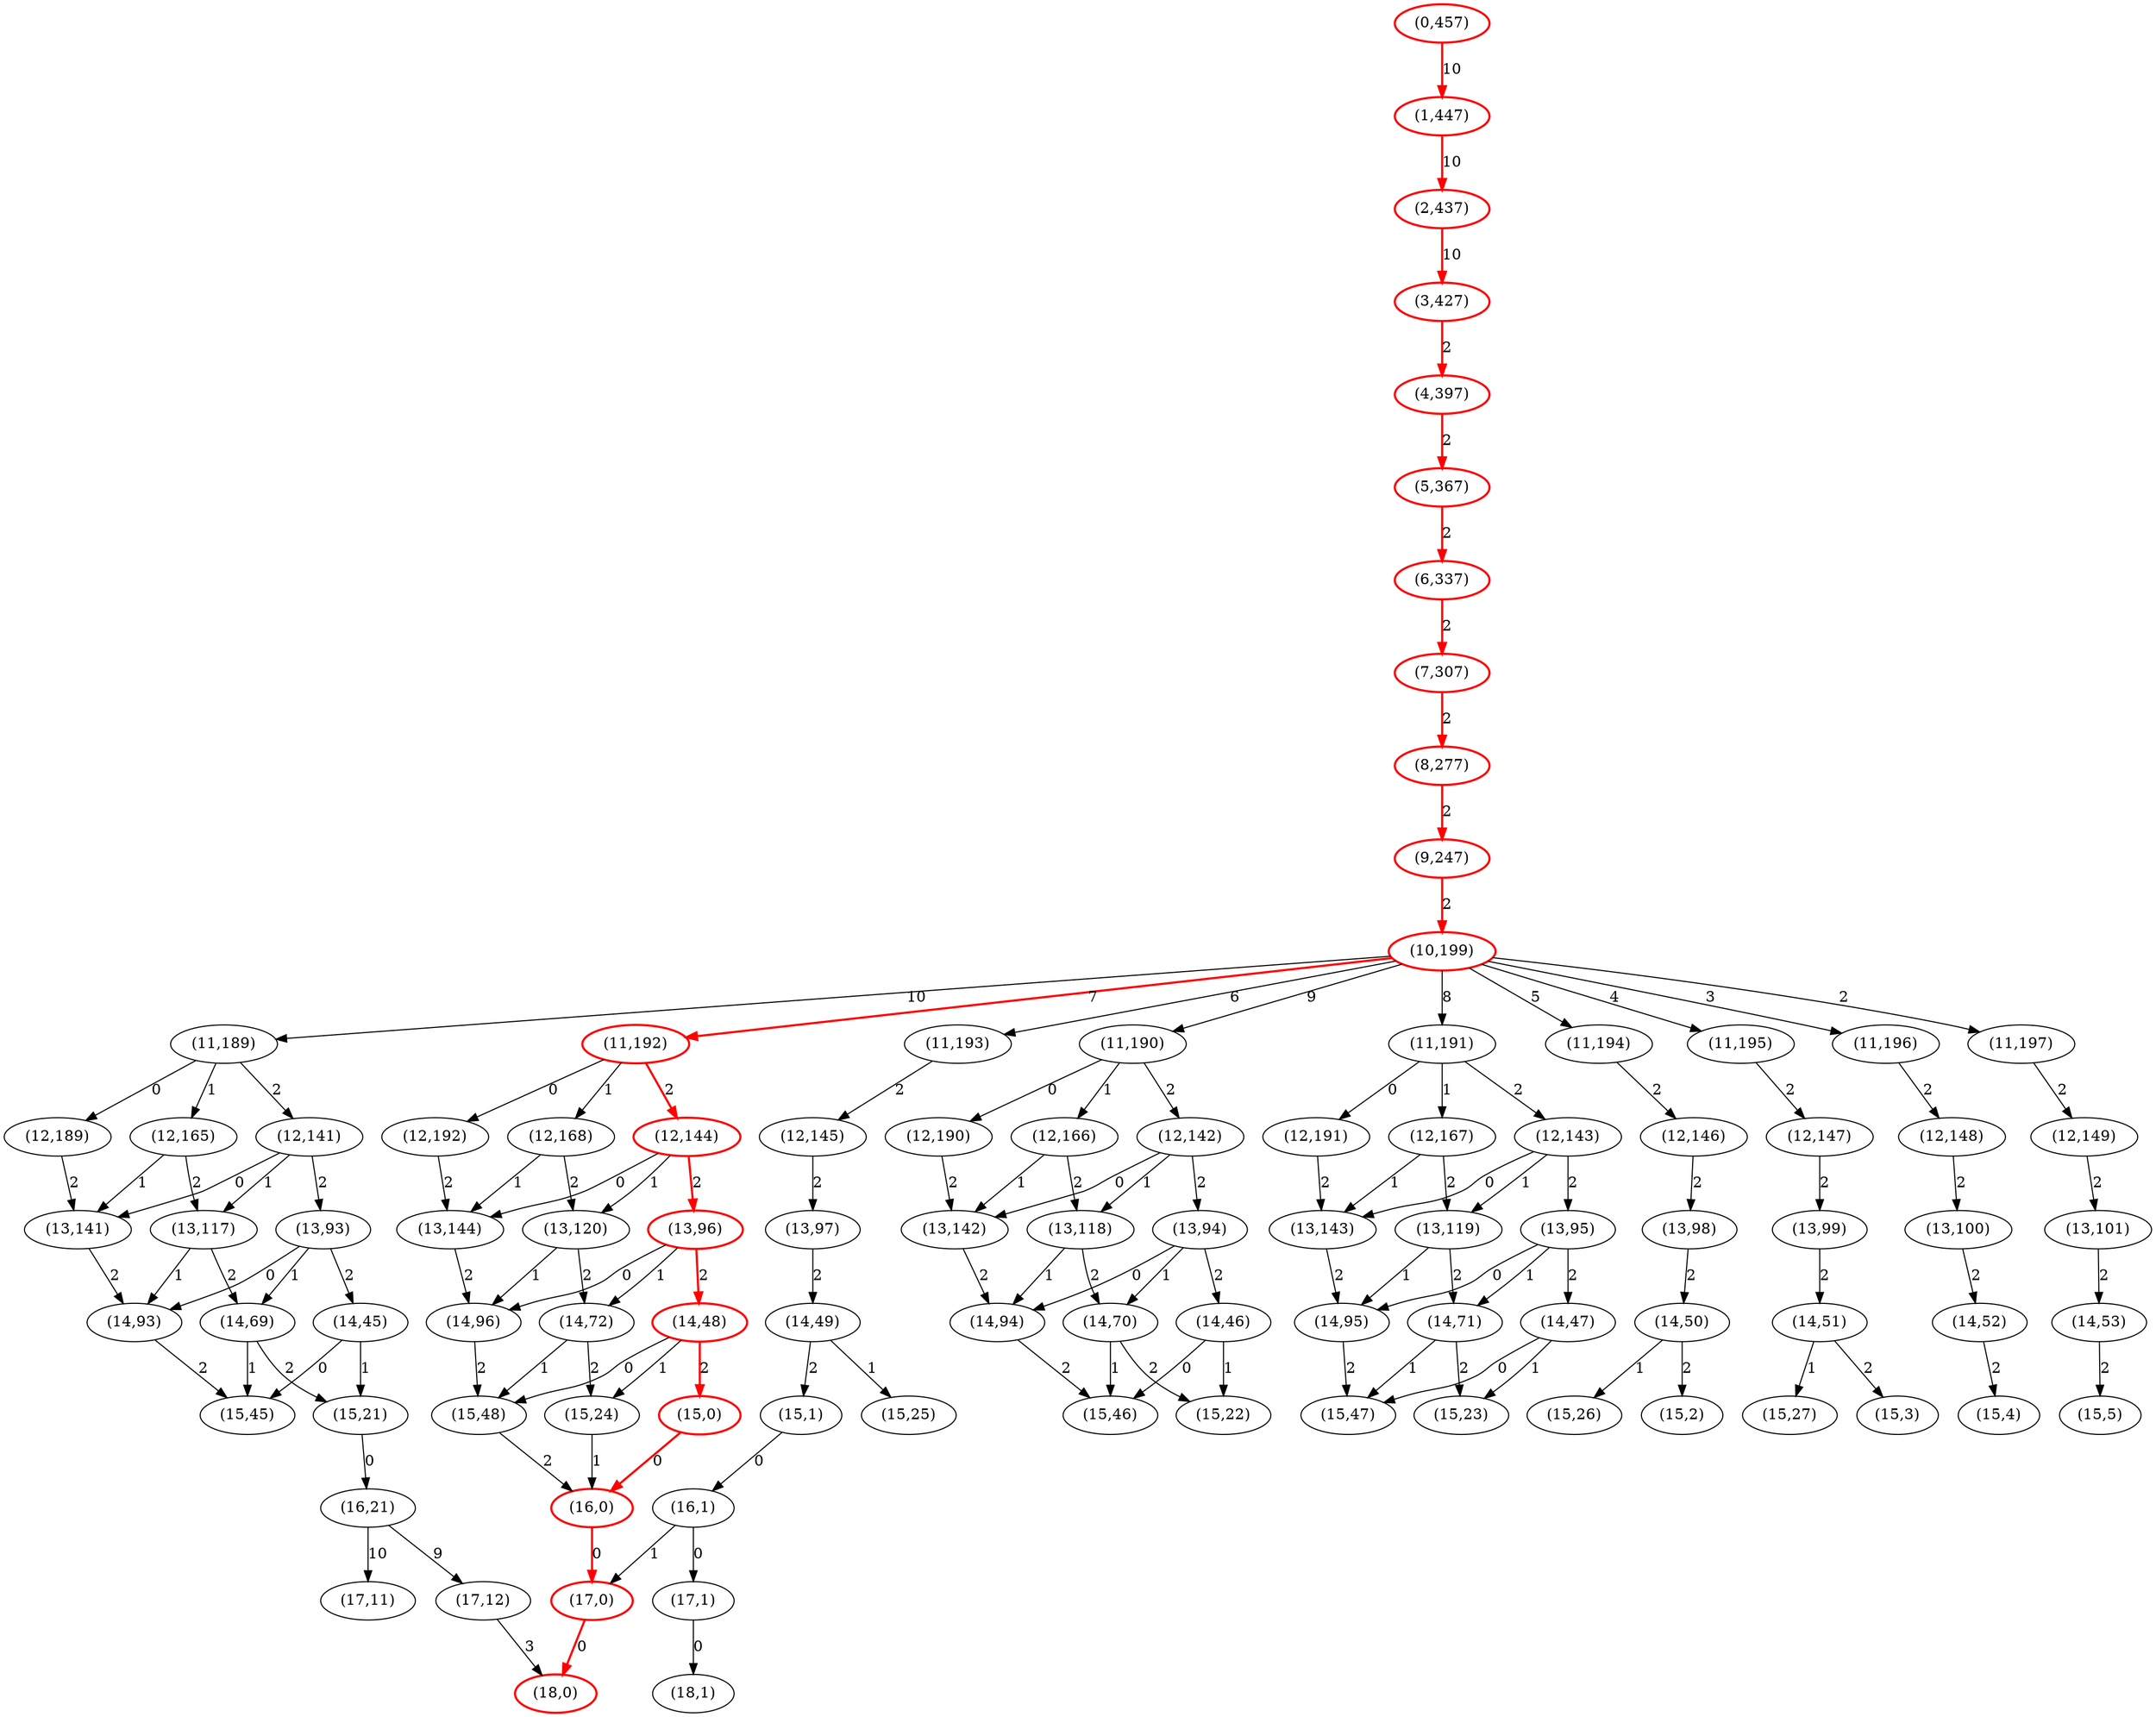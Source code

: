strict digraph G {
  1 [ style="solid" label="(16,21)" ];
  2 [ style="solid" label="(17,11)" ];
  3 [ style="solid" label="(17,12)" ];
  4 [ color="red" style="bold" label="(18,0)" ];
  5 [ style="solid" label="(15,21)" ];
  6 [ style="solid" label="(14,45)" ];
  7 [ style="solid" label="(15,45)" ];
  8 [ style="solid" label="(13,93)" ];
  9 [ style="solid" label="(14,69)" ];
  10 [ style="solid" label="(14,93)" ];
  11 [ style="solid" label="(12,141)" ];
  12 [ style="solid" label="(13,117)" ];
  13 [ style="solid" label="(13,141)" ];
  14 [ style="solid" label="(11,189)" ];
  15 [ style="solid" label="(12,165)" ];
  16 [ style="solid" label="(12,189)" ];
  17 [ color="red" style="bold" label="(10,199)" ];
  18 [ style="solid" label="(14,46)" ];
  19 [ style="solid" label="(15,22)" ];
  20 [ style="solid" label="(15,46)" ];
  21 [ style="solid" label="(13,94)" ];
  22 [ style="solid" label="(14,70)" ];
  23 [ style="solid" label="(14,94)" ];
  24 [ style="solid" label="(12,142)" ];
  25 [ style="solid" label="(13,118)" ];
  26 [ style="solid" label="(13,142)" ];
  27 [ style="solid" label="(11,190)" ];
  28 [ style="solid" label="(12,166)" ];
  29 [ style="solid" label="(12,190)" ];
  30 [ style="solid" label="(14,47)" ];
  31 [ style="solid" label="(15,23)" ];
  32 [ style="solid" label="(15,47)" ];
  33 [ style="solid" label="(13,95)" ];
  34 [ style="solid" label="(14,71)" ];
  35 [ style="solid" label="(14,95)" ];
  36 [ style="solid" label="(12,143)" ];
  37 [ style="solid" label="(13,119)" ];
  38 [ style="solid" label="(13,143)" ];
  39 [ style="solid" label="(11,191)" ];
  40 [ style="solid" label="(12,167)" ];
  41 [ style="solid" label="(12,191)" ];
  42 [ color="red" style="bold" label="(17,0)" ];
  43 [ color="red" style="bold" label="(16,0)" ];
  44 [ color="red" style="bold" label="(15,0)" ];
  45 [ color="red" style="bold" label="(14,48)" ];
  46 [ style="solid" label="(15,24)" ];
  47 [ style="solid" label="(15,48)" ];
  48 [ color="red" style="bold" label="(13,96)" ];
  49 [ style="solid" label="(14,72)" ];
  50 [ style="solid" label="(14,96)" ];
  51 [ color="red" style="bold" label="(12,144)" ];
  52 [ style="solid" label="(13,120)" ];
  53 [ style="solid" label="(13,144)" ];
  54 [ color="red" style="bold" label="(11,192)" ];
  55 [ style="solid" label="(12,168)" ];
  56 [ style="solid" label="(12,192)" ];
  57 [ style="solid" label="(16,1)" ];
  58 [ style="solid" label="(17,1)" ];
  59 [ style="solid" label="(18,1)" ];
  60 [ style="solid" label="(15,1)" ];
  61 [ style="solid" label="(14,49)" ];
  62 [ style="solid" label="(15,25)" ];
  63 [ style="solid" label="(13,97)" ];
  64 [ style="solid" label="(12,145)" ];
  65 [ style="solid" label="(11,193)" ];
  66 [ style="solid" label="(14,50)" ];
  67 [ style="solid" label="(15,2)" ];
  68 [ style="solid" label="(15,26)" ];
  69 [ style="solid" label="(13,98)" ];
  70 [ style="solid" label="(12,146)" ];
  71 [ style="solid" label="(11,194)" ];
  72 [ style="solid" label="(14,51)" ];
  73 [ style="solid" label="(15,3)" ];
  74 [ style="solid" label="(15,27)" ];
  75 [ style="solid" label="(13,99)" ];
  76 [ style="solid" label="(12,147)" ];
  77 [ style="solid" label="(11,195)" ];
  78 [ style="solid" label="(14,52)" ];
  79 [ style="solid" label="(15,4)" ];
  80 [ style="solid" label="(13,100)" ];
  81 [ style="solid" label="(12,148)" ];
  82 [ style="solid" label="(11,196)" ];
  83 [ style="solid" label="(14,53)" ];
  84 [ style="solid" label="(15,5)" ];
  85 [ style="solid" label="(13,101)" ];
  86 [ style="solid" label="(12,149)" ];
  87 [ style="solid" label="(11,197)" ];
  88 [ color="red" style="bold" label="(9,247)" ];
  89 [ color="red" style="bold" label="(8,277)" ];
  90 [ color="red" style="bold" label="(7,307)" ];
  91 [ color="red" style="bold" label="(6,337)" ];
  92 [ color="red" style="bold" label="(5,367)" ];
  93 [ color="red" style="bold" label="(4,397)" ];
  94 [ color="red" style="bold" label="(3,427)" ];
  95 [ color="red" style="bold" label="(2,437)" ];
  96 [ color="red" style="bold" label="(1,447)" ];
  97 [ color="red" style="bold" label="(0,457)" ];
  1 -> 2 [ style="solid" label="10" ];
  3 -> 4 [ style="solid" label="3" ];
  1 -> 3 [ style="solid" label="9" ];
  5 -> 1 [ style="solid" label="0" ];
  6 -> 5 [ style="solid" label="1" ];
  6 -> 7 [ style="solid" label="0" ];
  8 -> 6 [ style="solid" label="2" ];
  9 -> 5 [ style="solid" label="2" ];
  9 -> 7 [ style="solid" label="1" ];
  8 -> 9 [ style="solid" label="1" ];
  10 -> 7 [ style="solid" label="2" ];
  8 -> 10 [ style="solid" label="0" ];
  11 -> 8 [ style="solid" label="2" ];
  12 -> 9 [ style="solid" label="2" ];
  12 -> 10 [ style="solid" label="1" ];
  11 -> 12 [ style="solid" label="1" ];
  13 -> 10 [ style="solid" label="2" ];
  11 -> 13 [ style="solid" label="0" ];
  14 -> 11 [ style="solid" label="2" ];
  15 -> 12 [ style="solid" label="2" ];
  15 -> 13 [ style="solid" label="1" ];
  14 -> 15 [ style="solid" label="1" ];
  16 -> 13 [ style="solid" label="2" ];
  14 -> 16 [ style="solid" label="0" ];
  17 -> 14 [ style="solid" label="10" ];
  18 -> 19 [ style="solid" label="1" ];
  18 -> 20 [ style="solid" label="0" ];
  21 -> 18 [ style="solid" label="2" ];
  22 -> 19 [ style="solid" label="2" ];
  22 -> 20 [ style="solid" label="1" ];
  21 -> 22 [ style="solid" label="1" ];
  23 -> 20 [ style="solid" label="2" ];
  21 -> 23 [ style="solid" label="0" ];
  24 -> 21 [ style="solid" label="2" ];
  25 -> 22 [ style="solid" label="2" ];
  25 -> 23 [ style="solid" label="1" ];
  24 -> 25 [ style="solid" label="1" ];
  26 -> 23 [ style="solid" label="2" ];
  24 -> 26 [ style="solid" label="0" ];
  27 -> 24 [ style="solid" label="2" ];
  28 -> 25 [ style="solid" label="2" ];
  28 -> 26 [ style="solid" label="1" ];
  27 -> 28 [ style="solid" label="1" ];
  29 -> 26 [ style="solid" label="2" ];
  27 -> 29 [ style="solid" label="0" ];
  17 -> 27 [ style="solid" label="9" ];
  30 -> 31 [ style="solid" label="1" ];
  30 -> 32 [ style="solid" label="0" ];
  33 -> 30 [ style="solid" label="2" ];
  34 -> 31 [ style="solid" label="2" ];
  34 -> 32 [ style="solid" label="1" ];
  33 -> 34 [ style="solid" label="1" ];
  35 -> 32 [ style="solid" label="2" ];
  33 -> 35 [ style="solid" label="0" ];
  36 -> 33 [ style="solid" label="2" ];
  37 -> 34 [ style="solid" label="2" ];
  37 -> 35 [ style="solid" label="1" ];
  36 -> 37 [ style="solid" label="1" ];
  38 -> 35 [ style="solid" label="2" ];
  36 -> 38 [ style="solid" label="0" ];
  39 -> 36 [ style="solid" label="2" ];
  40 -> 37 [ style="solid" label="2" ];
  40 -> 38 [ style="solid" label="1" ];
  39 -> 40 [ style="solid" label="1" ];
  41 -> 38 [ style="solid" label="2" ];
  39 -> 41 [ style="solid" label="0" ];
  17 -> 39 [ style="solid" label="8" ];
  42 -> 4 [ color="red" style="bold" label="0" ];
  43 -> 42 [ color="red" style="bold" label="0" ];
  44 -> 43 [ color="red" style="bold" label="0" ];
  45 -> 44 [ color="red" style="bold" label="2" ];
  46 -> 43 [ style="solid" label="1" ];
  45 -> 46 [ style="solid" label="1" ];
  47 -> 43 [ style="solid" label="2" ];
  45 -> 47 [ style="solid" label="0" ];
  48 -> 45 [ color="red" style="bold" label="2" ];
  49 -> 46 [ style="solid" label="2" ];
  49 -> 47 [ style="solid" label="1" ];
  48 -> 49 [ style="solid" label="1" ];
  50 -> 47 [ style="solid" label="2" ];
  48 -> 50 [ style="solid" label="0" ];
  51 -> 48 [ color="red" style="bold" label="2" ];
  52 -> 49 [ style="solid" label="2" ];
  52 -> 50 [ style="solid" label="1" ];
  51 -> 52 [ style="solid" label="1" ];
  53 -> 50 [ style="solid" label="2" ];
  51 -> 53 [ style="solid" label="0" ];
  54 -> 51 [ color="red" style="bold" label="2" ];
  55 -> 52 [ style="solid" label="2" ];
  55 -> 53 [ style="solid" label="1" ];
  54 -> 55 [ style="solid" label="1" ];
  56 -> 53 [ style="solid" label="2" ];
  54 -> 56 [ style="solid" label="0" ];
  17 -> 54 [ color="red" style="bold" label="7" ];
  57 -> 42 [ style="solid" label="1" ];
  58 -> 59 [ style="solid" label="0" ];
  57 -> 58 [ style="solid" label="0" ];
  60 -> 57 [ style="solid" label="0" ];
  61 -> 60 [ style="solid" label="2" ];
  61 -> 62 [ style="solid" label="1" ];
  63 -> 61 [ style="solid" label="2" ];
  64 -> 63 [ style="solid" label="2" ];
  65 -> 64 [ style="solid" label="2" ];
  17 -> 65 [ style="solid" label="6" ];
  66 -> 67 [ style="solid" label="2" ];
  66 -> 68 [ style="solid" label="1" ];
  69 -> 66 [ style="solid" label="2" ];
  70 -> 69 [ style="solid" label="2" ];
  71 -> 70 [ style="solid" label="2" ];
  17 -> 71 [ style="solid" label="5" ];
  72 -> 73 [ style="solid" label="2" ];
  72 -> 74 [ style="solid" label="1" ];
  75 -> 72 [ style="solid" label="2" ];
  76 -> 75 [ style="solid" label="2" ];
  77 -> 76 [ style="solid" label="2" ];
  17 -> 77 [ style="solid" label="4" ];
  78 -> 79 [ style="solid" label="2" ];
  80 -> 78 [ style="solid" label="2" ];
  81 -> 80 [ style="solid" label="2" ];
  82 -> 81 [ style="solid" label="2" ];
  17 -> 82 [ style="solid" label="3" ];
  83 -> 84 [ style="solid" label="2" ];
  85 -> 83 [ style="solid" label="2" ];
  86 -> 85 [ style="solid" label="2" ];
  87 -> 86 [ style="solid" label="2" ];
  17 -> 87 [ style="solid" label="2" ];
  88 -> 17 [ color="red" style="bold" label="2" ];
  89 -> 88 [ color="red" style="bold" label="2" ];
  90 -> 89 [ color="red" style="bold" label="2" ];
  91 -> 90 [ color="red" style="bold" label="2" ];
  92 -> 91 [ color="red" style="bold" label="2" ];
  93 -> 92 [ color="red" style="bold" label="2" ];
  94 -> 93 [ color="red" style="bold" label="2" ];
  95 -> 94 [ color="red" style="bold" label="10" ];
  96 -> 95 [ color="red" style="bold" label="10" ];
  97 -> 96 [ color="red" style="bold" label="10" ];
}
